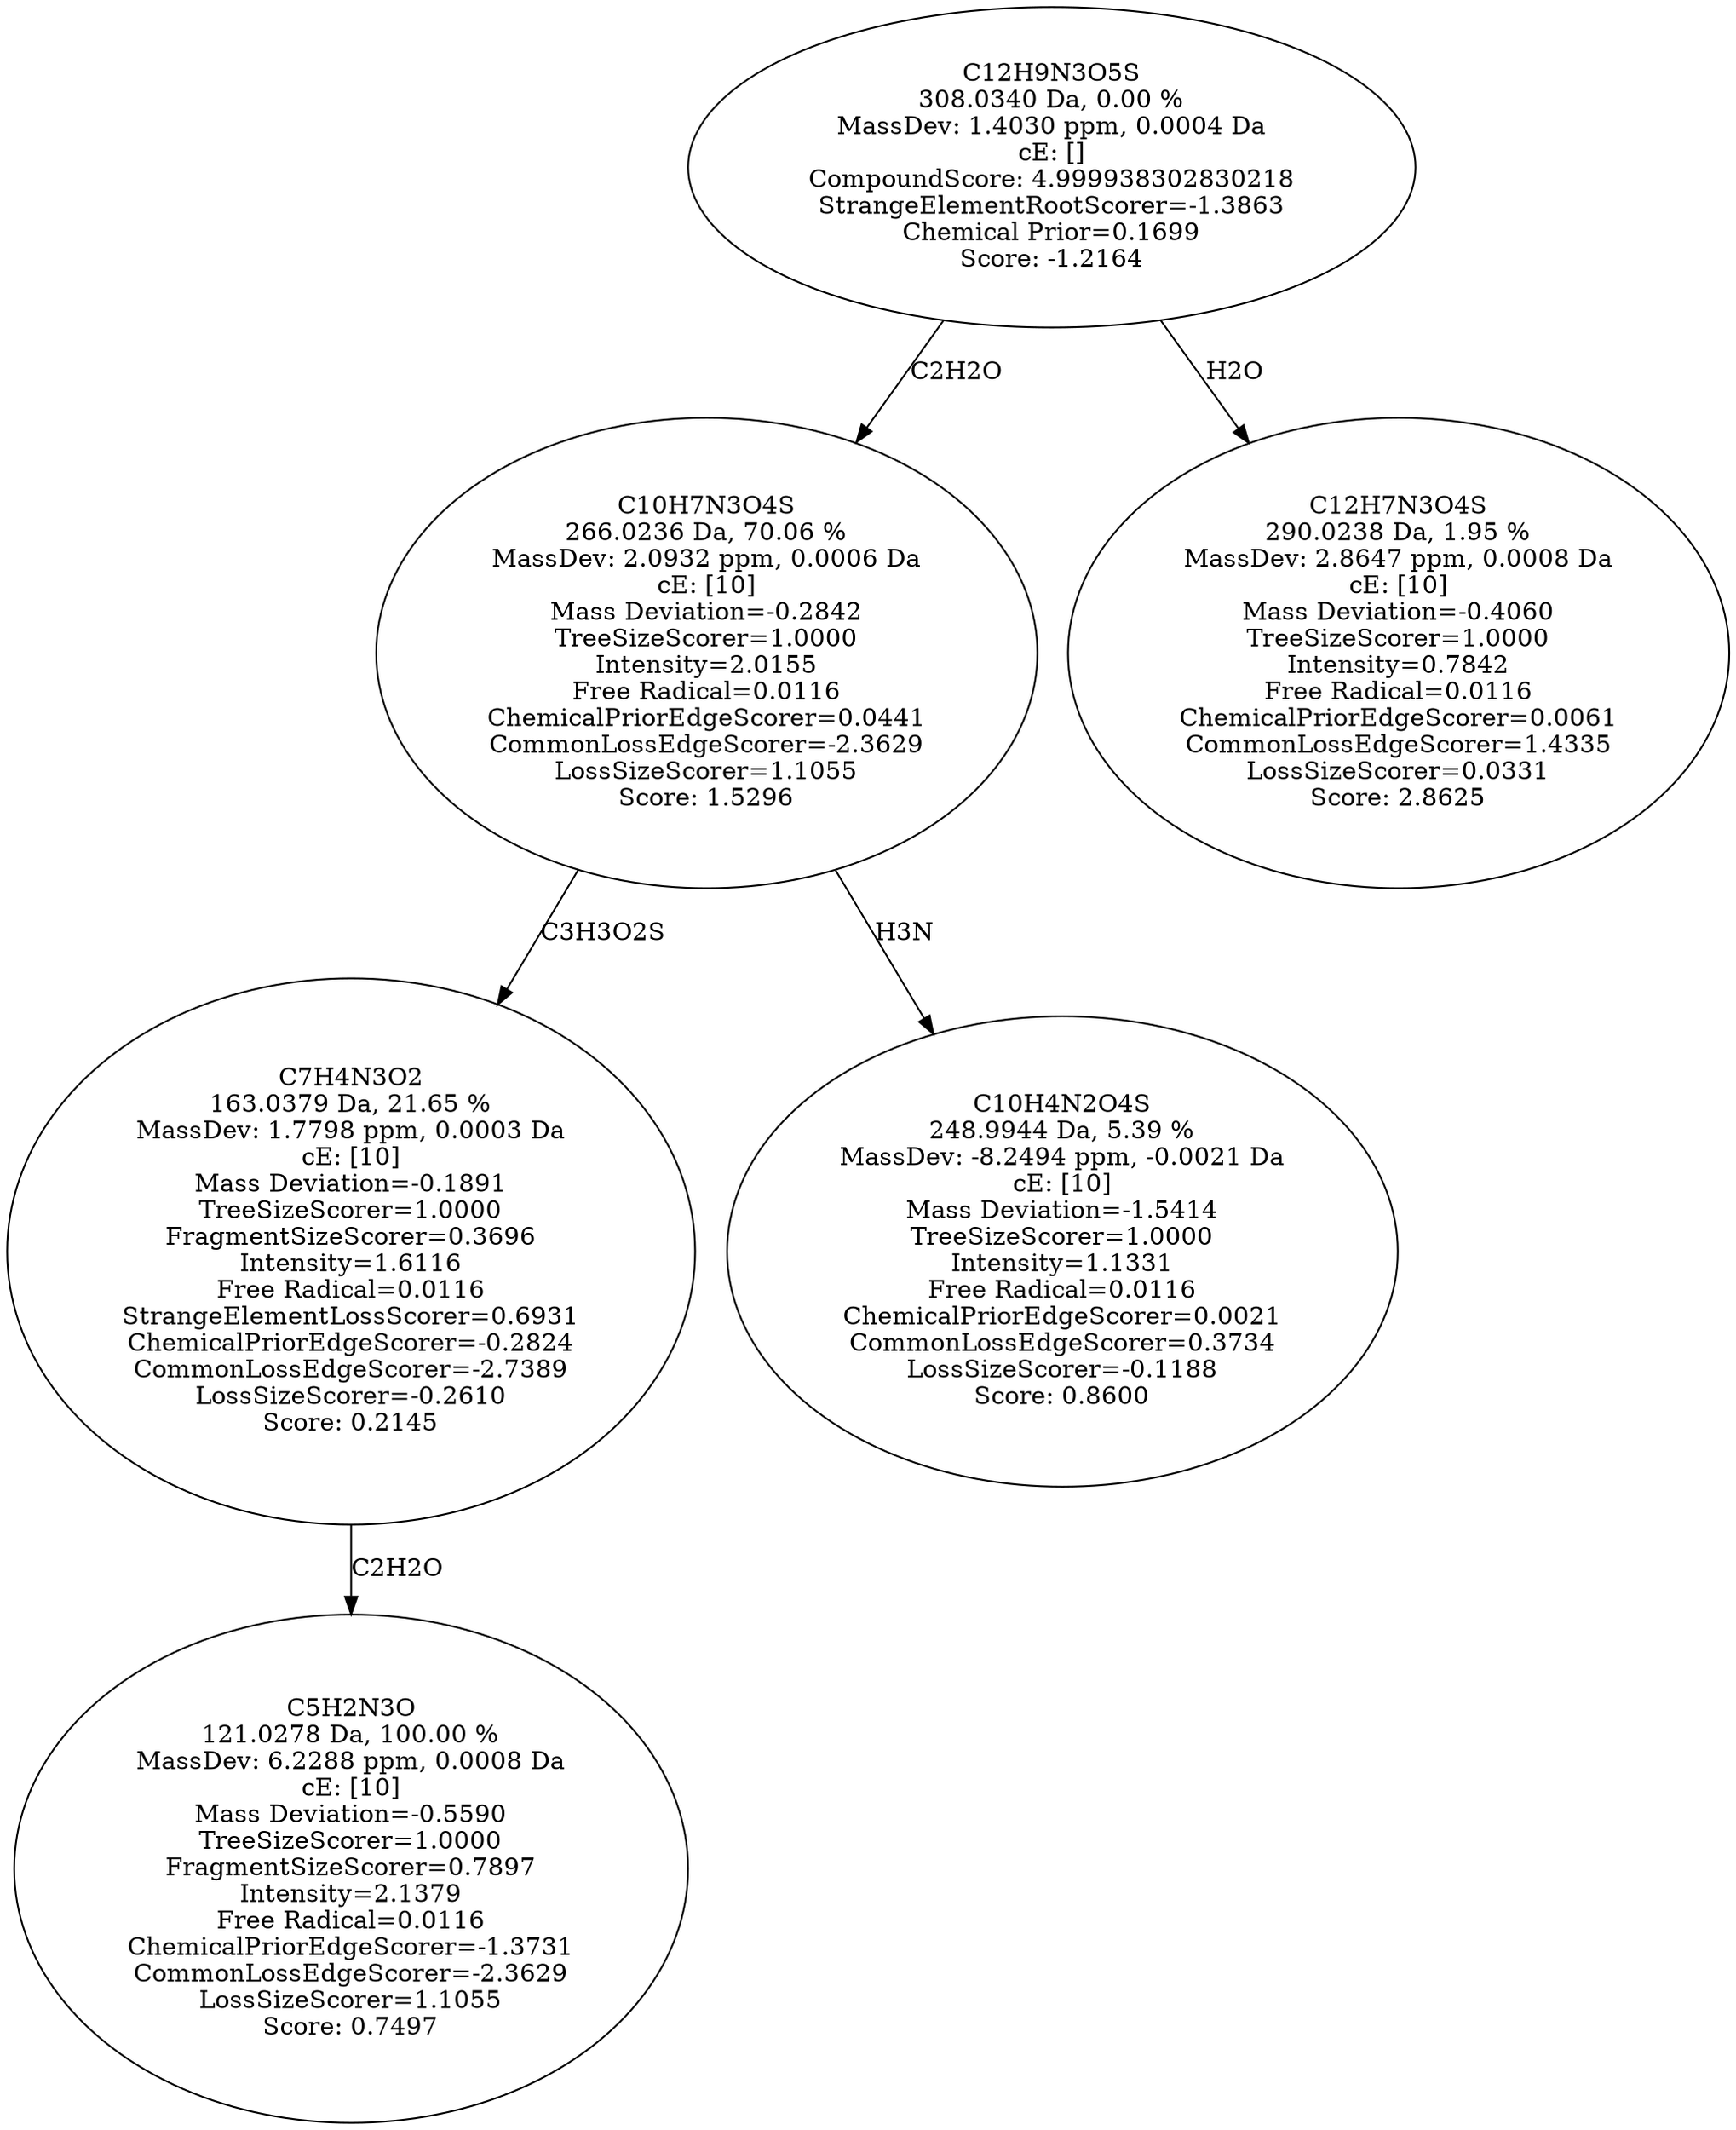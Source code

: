 strict digraph {
v1 [label="C5H2N3O\n121.0278 Da, 100.00 %\nMassDev: 6.2288 ppm, 0.0008 Da\ncE: [10]\nMass Deviation=-0.5590\nTreeSizeScorer=1.0000\nFragmentSizeScorer=0.7897\nIntensity=2.1379\nFree Radical=0.0116\nChemicalPriorEdgeScorer=-1.3731\nCommonLossEdgeScorer=-2.3629\nLossSizeScorer=1.1055\nScore: 0.7497"];
v2 [label="C7H4N3O2\n163.0379 Da, 21.65 %\nMassDev: 1.7798 ppm, 0.0003 Da\ncE: [10]\nMass Deviation=-0.1891\nTreeSizeScorer=1.0000\nFragmentSizeScorer=0.3696\nIntensity=1.6116\nFree Radical=0.0116\nStrangeElementLossScorer=0.6931\nChemicalPriorEdgeScorer=-0.2824\nCommonLossEdgeScorer=-2.7389\nLossSizeScorer=-0.2610\nScore: 0.2145"];
v3 [label="C10H4N2O4S\n248.9944 Da, 5.39 %\nMassDev: -8.2494 ppm, -0.0021 Da\ncE: [10]\nMass Deviation=-1.5414\nTreeSizeScorer=1.0000\nIntensity=1.1331\nFree Radical=0.0116\nChemicalPriorEdgeScorer=0.0021\nCommonLossEdgeScorer=0.3734\nLossSizeScorer=-0.1188\nScore: 0.8600"];
v4 [label="C10H7N3O4S\n266.0236 Da, 70.06 %\nMassDev: 2.0932 ppm, 0.0006 Da\ncE: [10]\nMass Deviation=-0.2842\nTreeSizeScorer=1.0000\nIntensity=2.0155\nFree Radical=0.0116\nChemicalPriorEdgeScorer=0.0441\nCommonLossEdgeScorer=-2.3629\nLossSizeScorer=1.1055\nScore: 1.5296"];
v5 [label="C12H7N3O4S\n290.0238 Da, 1.95 %\nMassDev: 2.8647 ppm, 0.0008 Da\ncE: [10]\nMass Deviation=-0.4060\nTreeSizeScorer=1.0000\nIntensity=0.7842\nFree Radical=0.0116\nChemicalPriorEdgeScorer=0.0061\nCommonLossEdgeScorer=1.4335\nLossSizeScorer=0.0331\nScore: 2.8625"];
v6 [label="C12H9N3O5S\n308.0340 Da, 0.00 %\nMassDev: 1.4030 ppm, 0.0004 Da\ncE: []\nCompoundScore: 4.999938302830218\nStrangeElementRootScorer=-1.3863\nChemical Prior=0.1699\nScore: -1.2164"];
v2 -> v1 [label="C2H2O"];
v4 -> v2 [label="C3H3O2S"];
v4 -> v3 [label="H3N"];
v6 -> v4 [label="C2H2O"];
v6 -> v5 [label="H2O"];
}